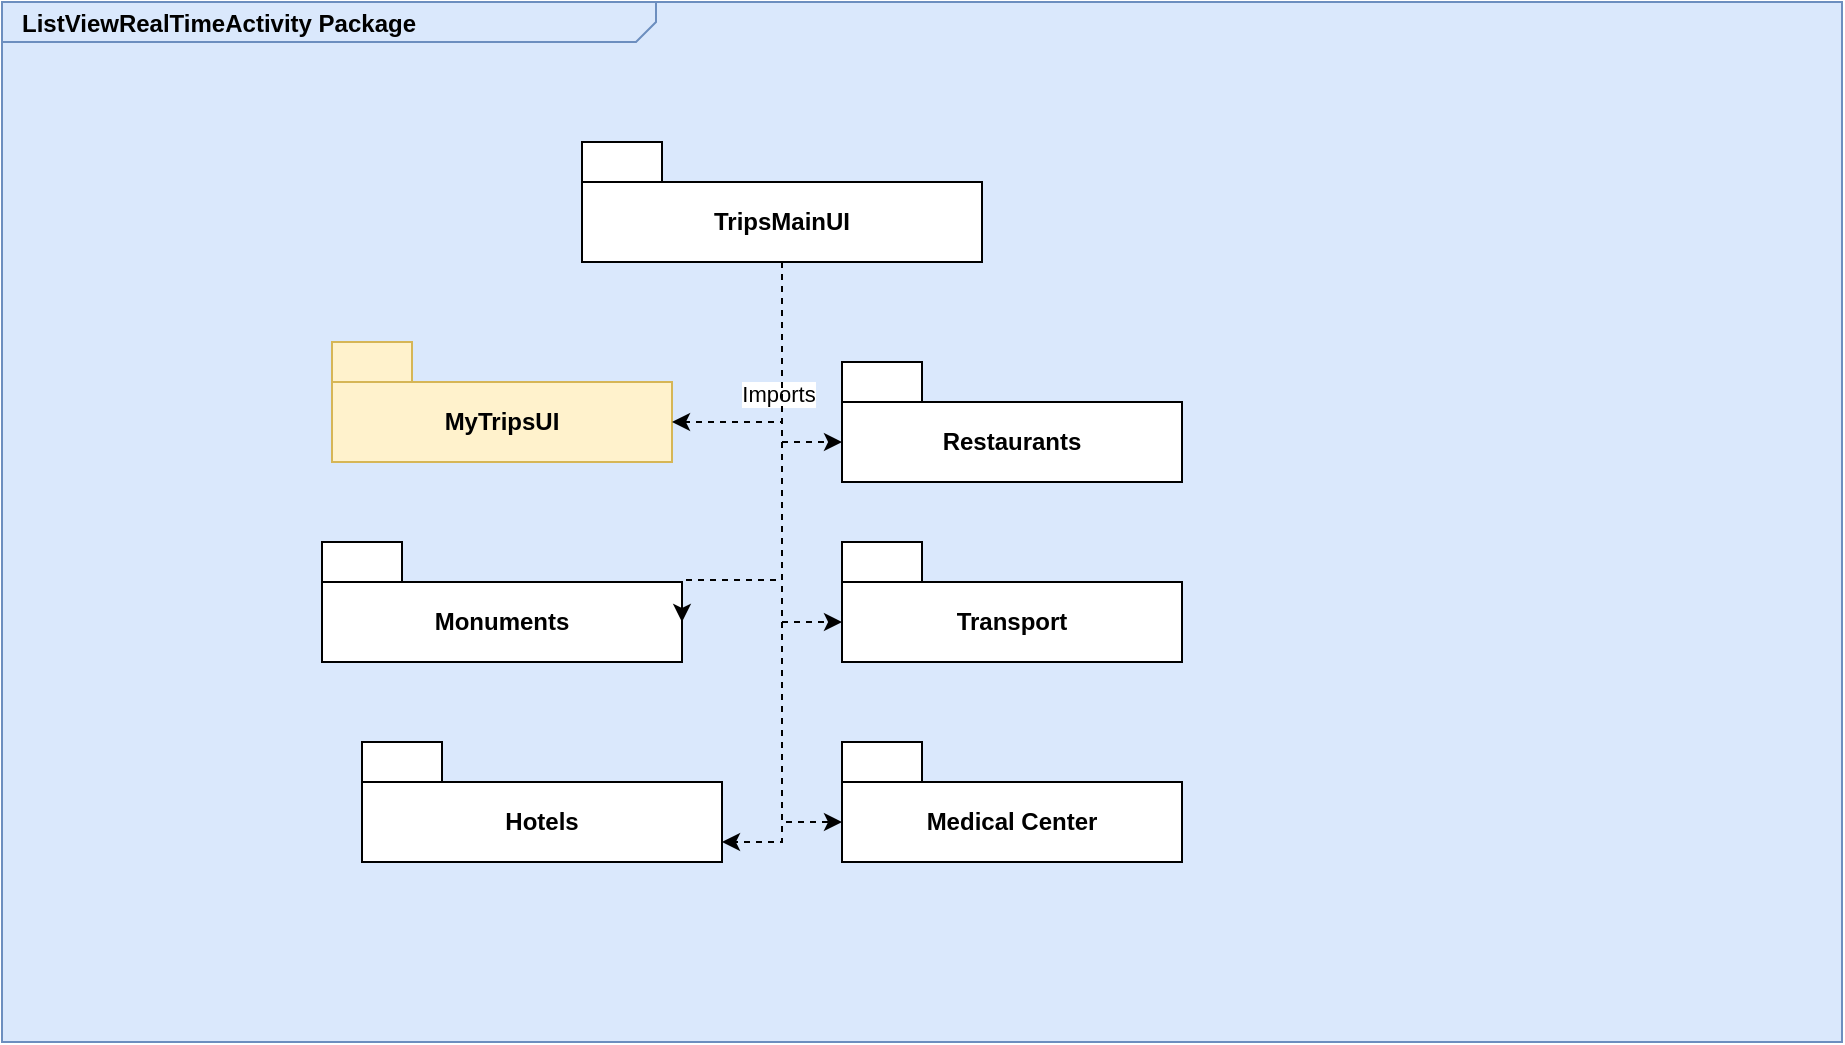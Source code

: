 <mxfile version="26.0.14">
  <diagram name="Page-1" id="929967ad-93f9-6ef4-fab6-5d389245f69c">
    <mxGraphModel dx="954" dy="639" grid="1" gridSize="10" guides="1" tooltips="1" connect="1" arrows="1" fold="1" page="1" pageScale="1.5" pageWidth="1169" pageHeight="826" background="none" math="0" shadow="0">
      <root>
        <mxCell id="0" style=";html=1;" />
        <mxCell id="1" style=";html=1;" parent="0" />
        <mxCell id="1672d66443f91eb5-1" value="&lt;p style=&quot;margin: 0px ; margin-top: 4px ; margin-left: 10px ; text-align: left&quot;&gt;&lt;span style=&quot;background-color: transparent; text-align: center;&quot;&gt;&lt;b&gt;ListViewRealTimeActivity&lt;/b&gt;&lt;/span&gt;&lt;b&gt;&amp;nbsp;Package&lt;/b&gt;&lt;/p&gt;" style="html=1;strokeWidth=1;shape=mxgraph.sysml.package;html=1;overflow=fill;whiteSpace=wrap;fillColor=#dae8fc;fontSize=12;align=center;labelX=327.64;strokeColor=#6c8ebf;" parent="1" vertex="1">
          <mxGeometry x="320" y="250" width="920" height="520" as="geometry" />
        </mxCell>
        <mxCell id="rpGsWSdBKoxRbKyVbrdc-1" value="TripsMainUI" style="shape=folder;fontStyle=1;tabWidth=40;tabHeight=20;tabPosition=left;html=1;boundedLbl=1;whiteSpace=wrap;" parent="1" vertex="1">
          <mxGeometry x="610" y="320" width="200" height="60" as="geometry" />
        </mxCell>
        <mxCell id="rpGsWSdBKoxRbKyVbrdc-4" value="Monuments" style="shape=folder;fontStyle=1;tabWidth=40;tabHeight=20;tabPosition=left;html=1;boundedLbl=1;whiteSpace=wrap;" parent="1" vertex="1">
          <mxGeometry x="480" y="520" width="180" height="60" as="geometry" />
        </mxCell>
        <mxCell id="rpGsWSdBKoxRbKyVbrdc-5" value="Hotels" style="shape=folder;fontStyle=1;tabWidth=40;tabHeight=20;tabPosition=left;html=1;boundedLbl=1;whiteSpace=wrap;" parent="1" vertex="1">
          <mxGeometry x="500" y="620" width="180" height="60" as="geometry" />
        </mxCell>
        <mxCell id="rpGsWSdBKoxRbKyVbrdc-6" value="Medical Center" style="shape=folder;fontStyle=1;tabWidth=40;tabHeight=20;tabPosition=left;html=1;boundedLbl=1;whiteSpace=wrap;" parent="1" vertex="1">
          <mxGeometry x="740" y="620" width="170" height="60" as="geometry" />
        </mxCell>
        <mxCell id="rpGsWSdBKoxRbKyVbrdc-7" value="Transport" style="shape=folder;fontStyle=1;tabWidth=40;tabHeight=20;tabPosition=left;html=1;boundedLbl=1;whiteSpace=wrap;" parent="1" vertex="1">
          <mxGeometry x="740" y="520" width="170" height="60" as="geometry" />
        </mxCell>
        <mxCell id="rpGsWSdBKoxRbKyVbrdc-11" value="Restaurants" style="shape=folder;fontStyle=1;tabWidth=40;tabHeight=20;tabPosition=left;html=1;boundedLbl=1;whiteSpace=wrap;" parent="1" vertex="1">
          <mxGeometry x="740" y="430" width="170" height="60" as="geometry" />
        </mxCell>
        <mxCell id="rpGsWSdBKoxRbKyVbrdc-24" style="edgeStyle=orthogonalEdgeStyle;shape=connector;rounded=0;orthogonalLoop=1;jettySize=auto;html=1;entryX=0;entryY=0;entryDx=0;entryDy=40;entryPerimeter=0;dashed=1;strokeColor=default;align=center;verticalAlign=middle;fontFamily=Helvetica;fontSize=11;fontColor=default;labelBackgroundColor=default;endArrow=classic;" parent="1" source="rpGsWSdBKoxRbKyVbrdc-1" target="rpGsWSdBKoxRbKyVbrdc-7" edge="1">
          <mxGeometry relative="1" as="geometry" />
        </mxCell>
        <mxCell id="rpGsWSdBKoxRbKyVbrdc-25" style="edgeStyle=orthogonalEdgeStyle;shape=connector;rounded=0;orthogonalLoop=1;jettySize=auto;html=1;entryX=0;entryY=0;entryDx=0;entryDy=40;entryPerimeter=0;dashed=1;strokeColor=default;align=center;verticalAlign=middle;fontFamily=Helvetica;fontSize=11;fontColor=default;labelBackgroundColor=default;endArrow=classic;" parent="1" source="rpGsWSdBKoxRbKyVbrdc-1" target="rpGsWSdBKoxRbKyVbrdc-6" edge="1">
          <mxGeometry relative="1" as="geometry" />
        </mxCell>
        <mxCell id="rpGsWSdBKoxRbKyVbrdc-26" style="edgeStyle=orthogonalEdgeStyle;shape=connector;rounded=0;orthogonalLoop=1;jettySize=auto;html=1;dashed=1;strokeColor=default;align=center;verticalAlign=middle;fontFamily=Helvetica;fontSize=11;fontColor=default;labelBackgroundColor=default;endArrow=classic;entryX=0;entryY=0;entryDx=180;entryDy=40;entryPerimeter=0;" parent="1" source="rpGsWSdBKoxRbKyVbrdc-1" target="rpGsWSdBKoxRbKyVbrdc-4" edge="1">
          <mxGeometry relative="1" as="geometry">
            <Array as="points">
              <mxPoint x="710" y="539" />
              <mxPoint x="660" y="539" />
            </Array>
          </mxGeometry>
        </mxCell>
        <mxCell id="rpGsWSdBKoxRbKyVbrdc-27" style="edgeStyle=orthogonalEdgeStyle;shape=connector;rounded=0;orthogonalLoop=1;jettySize=auto;html=1;entryX=0;entryY=0;entryDx=180;entryDy=50;entryPerimeter=0;dashed=1;strokeColor=default;align=center;verticalAlign=middle;fontFamily=Helvetica;fontSize=11;fontColor=default;labelBackgroundColor=default;endArrow=classic;" parent="1" source="rpGsWSdBKoxRbKyVbrdc-1" target="rpGsWSdBKoxRbKyVbrdc-5" edge="1">
          <mxGeometry relative="1" as="geometry">
            <Array as="points">
              <mxPoint x="710" y="670" />
            </Array>
          </mxGeometry>
        </mxCell>
        <mxCell id="VwyM89UiBJFyvYVgrADw-1" style="edgeStyle=orthogonalEdgeStyle;shape=connector;rounded=0;orthogonalLoop=1;jettySize=auto;html=1;entryX=0;entryY=0;entryDx=0;entryDy=40;entryPerimeter=0;dashed=1;strokeColor=default;align=center;verticalAlign=middle;fontFamily=Helvetica;fontSize=11;fontColor=default;labelBackgroundColor=default;endArrow=classic;" parent="1" source="rpGsWSdBKoxRbKyVbrdc-1" target="rpGsWSdBKoxRbKyVbrdc-11" edge="1">
          <mxGeometry relative="1" as="geometry" />
        </mxCell>
        <mxCell id="VwyM89UiBJFyvYVgrADw-2" value="Imports" style="edgeLabel;html=1;align=center;verticalAlign=middle;resizable=0;points=[];fontFamily=Helvetica;fontSize=11;fontColor=default;labelBackgroundColor=default;" parent="VwyM89UiBJFyvYVgrADw-1" vertex="1" connectable="0">
          <mxGeometry x="0.12" y="-2" relative="1" as="geometry">
            <mxPoint y="-1" as="offset" />
          </mxGeometry>
        </mxCell>
        <mxCell id="ZkWzsnqYDjrDtzkP9cSd-1" value="MyTripsUI" style="shape=folder;fontStyle=1;tabWidth=40;tabHeight=20;tabPosition=left;html=1;boundedLbl=1;whiteSpace=wrap;fillColor=#fff2cc;strokeColor=#d6b656;" vertex="1" parent="1">
          <mxGeometry x="485" y="420" width="170" height="60" as="geometry" />
        </mxCell>
        <mxCell id="ZkWzsnqYDjrDtzkP9cSd-2" style="edgeStyle=orthogonalEdgeStyle;shape=connector;rounded=0;orthogonalLoop=1;jettySize=auto;html=1;entryX=0;entryY=0;entryDx=170;entryDy=40;entryPerimeter=0;dashed=1;strokeColor=default;align=center;verticalAlign=middle;fontFamily=Helvetica;fontSize=11;fontColor=default;labelBackgroundColor=default;endArrow=classic;" edge="1" parent="1" source="rpGsWSdBKoxRbKyVbrdc-1" target="ZkWzsnqYDjrDtzkP9cSd-1">
          <mxGeometry relative="1" as="geometry" />
        </mxCell>
      </root>
    </mxGraphModel>
  </diagram>
</mxfile>
